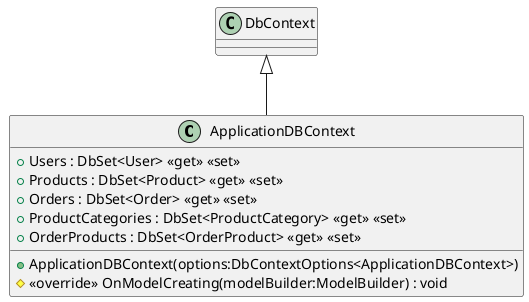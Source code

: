 @startuml
class ApplicationDBContext {
    + ApplicationDBContext(options:DbContextOptions<ApplicationDBContext>)
    + Users : DbSet<User> <<get>> <<set>>
    + Products : DbSet<Product> <<get>> <<set>>
    + Orders : DbSet<Order> <<get>> <<set>>
    + ProductCategories : DbSet<ProductCategory> <<get>> <<set>>
    + OrderProducts : DbSet<OrderProduct> <<get>> <<set>>
    # <<override>> OnModelCreating(modelBuilder:ModelBuilder) : void
}
DbContext <|-- ApplicationDBContext
@enduml
